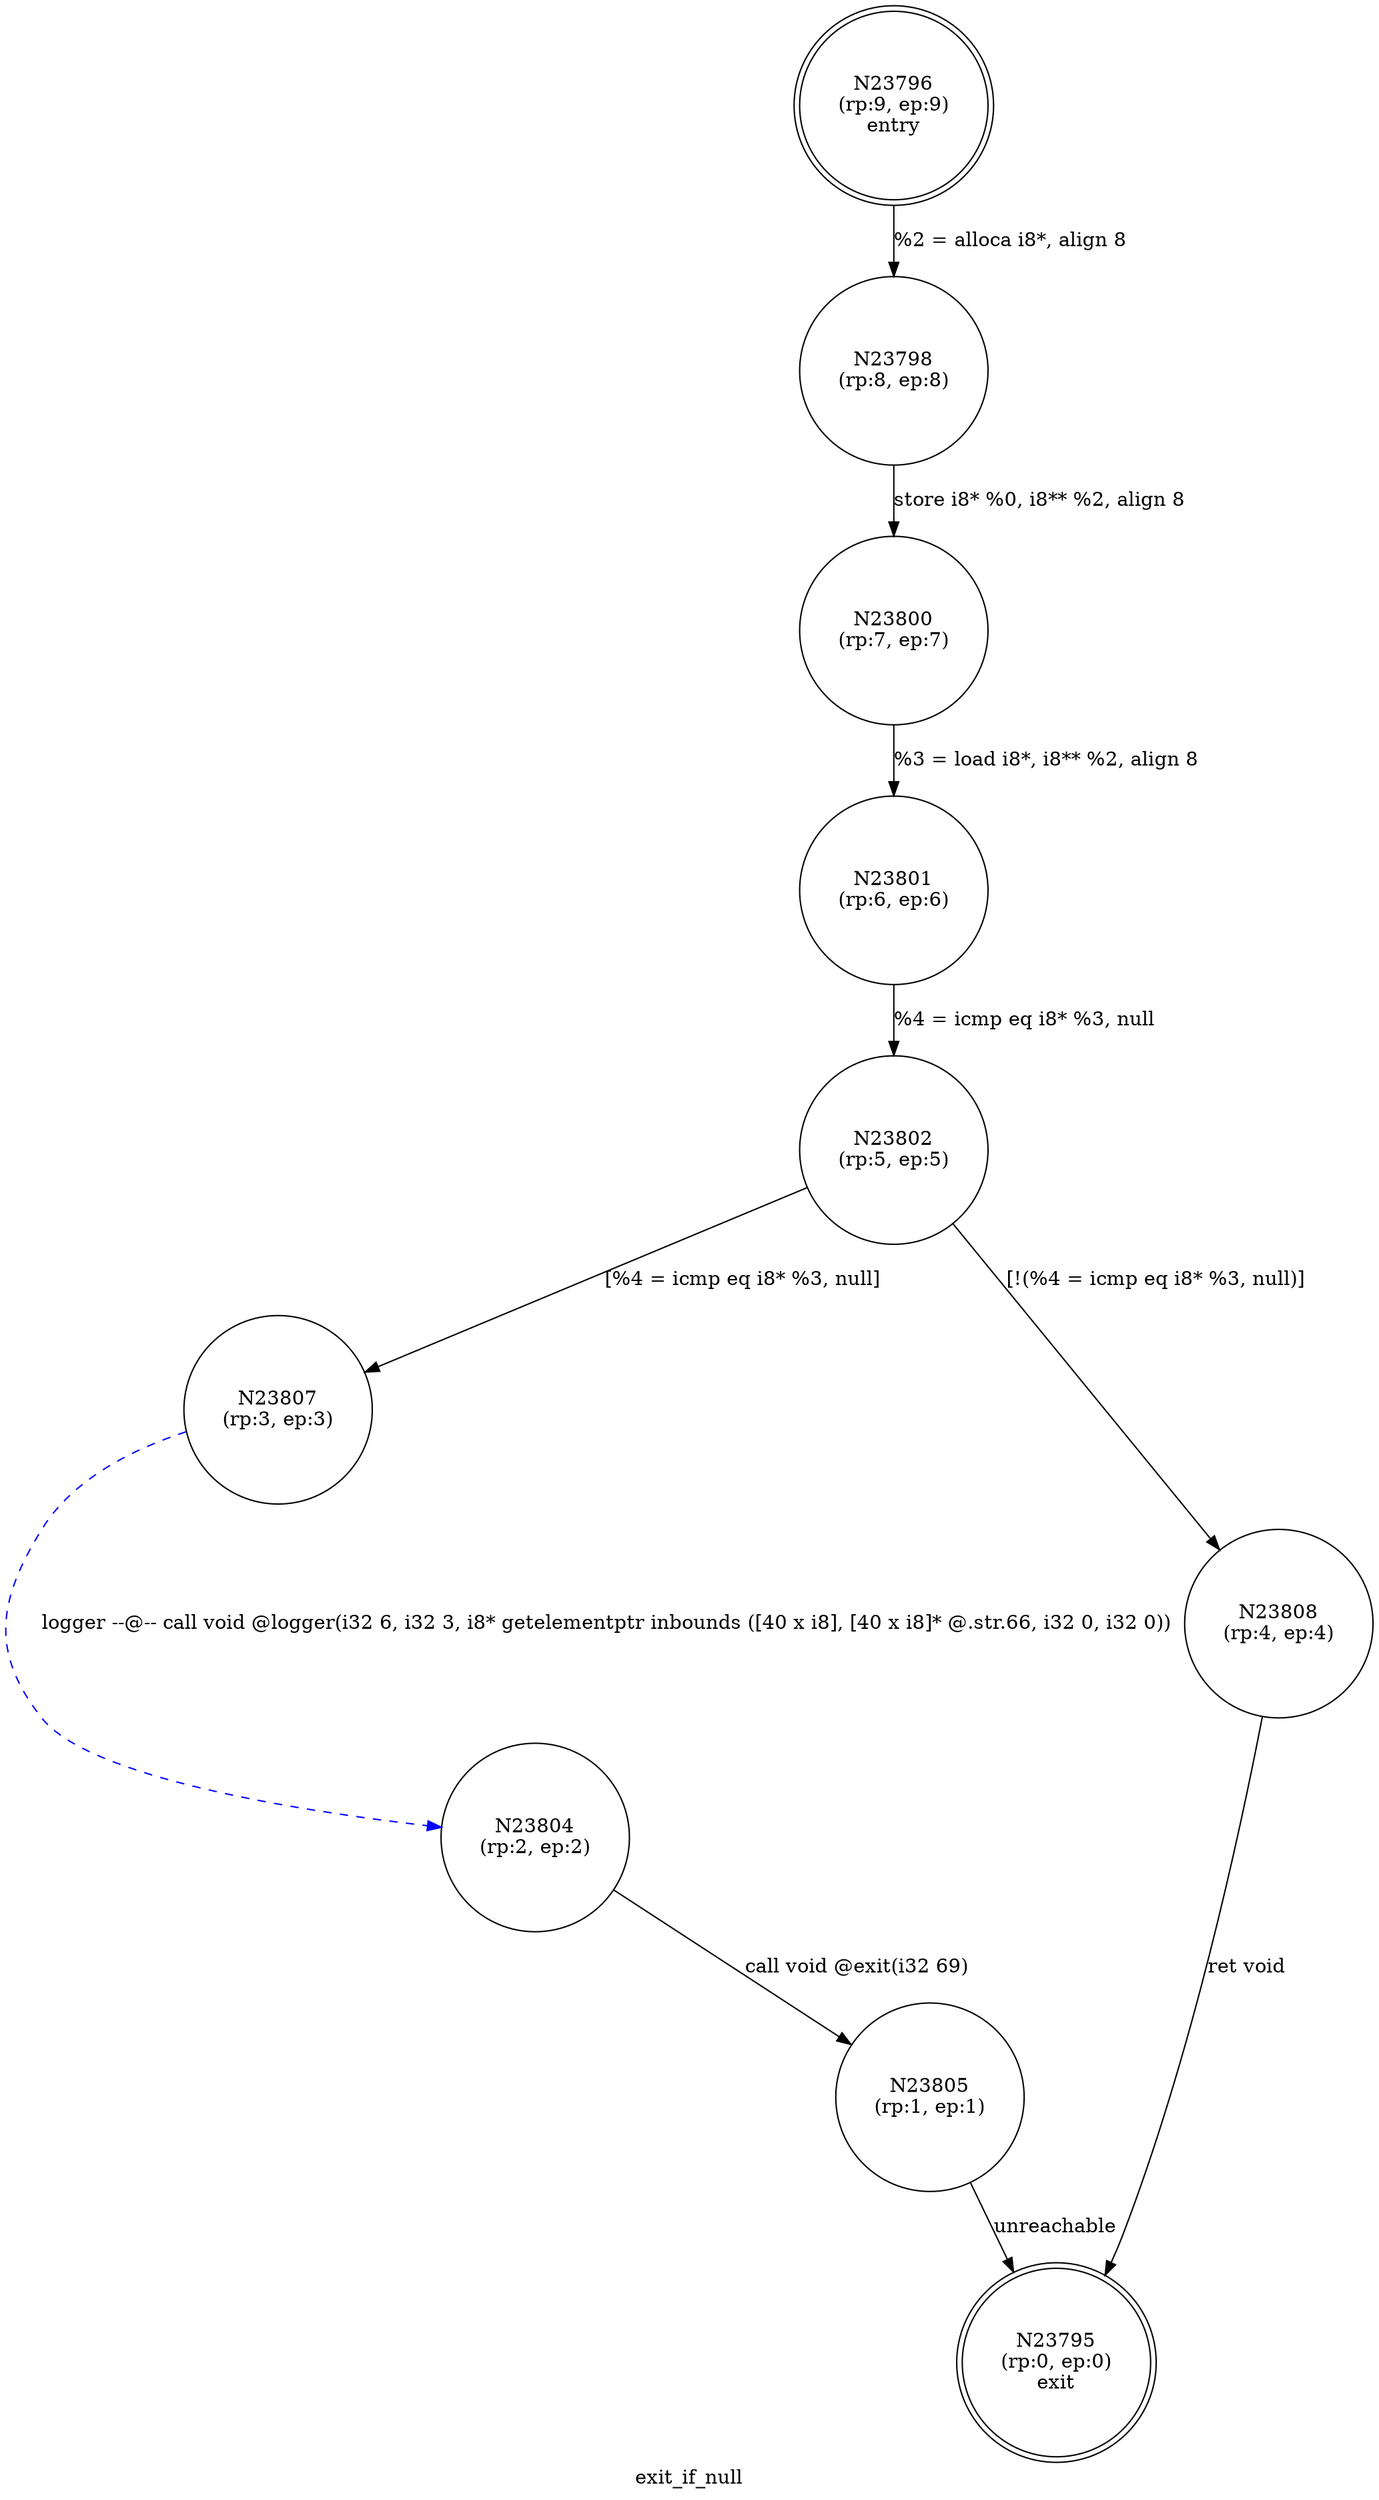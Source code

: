 digraph exit_if_null {
label="exit_if_null"
23795 [label="N23795\n(rp:0, ep:0)\nexit", shape="doublecircle"]
23796 [label="N23796\n(rp:9, ep:9)\nentry", shape="doublecircle"]
23796 -> 23798 [label="%2 = alloca i8*, align 8"]
23798 [label="N23798\n(rp:8, ep:8)", shape="circle"]
23798 -> 23800 [label="store i8* %0, i8** %2, align 8"]
23800 [label="N23800\n(rp:7, ep:7)", shape="circle"]
23800 -> 23801 [label="%3 = load i8*, i8** %2, align 8"]
23801 [label="N23801\n(rp:6, ep:6)", shape="circle"]
23801 -> 23802 [label="%4 = icmp eq i8* %3, null"]
23802 [label="N23802\n(rp:5, ep:5)", shape="circle"]
23802 -> 23807 [label="[%4 = icmp eq i8* %3, null]"]
23802 -> 23808 [label="[!(%4 = icmp eq i8* %3, null)]"]
23804 [label="N23804\n(rp:2, ep:2)", shape="circle"]
23804 -> 23805 [label="call void @exit(i32 69)"]
23805 [label="N23805\n(rp:1, ep:1)", shape="circle"]
23805 -> 23795 [label="unreachable"]
23807 [label="N23807\n(rp:3, ep:3)", shape="circle"]
23807 -> 23804 [label="logger --@-- call void @logger(i32 6, i32 3, i8* getelementptr inbounds ([40 x i8], [40 x i8]* @.str.66, i32 0, i32 0))", style="dashed", color="blue"]
23808 [label="N23808\n(rp:4, ep:4)", shape="circle"]
23808 -> 23795 [label="ret void"]
}
